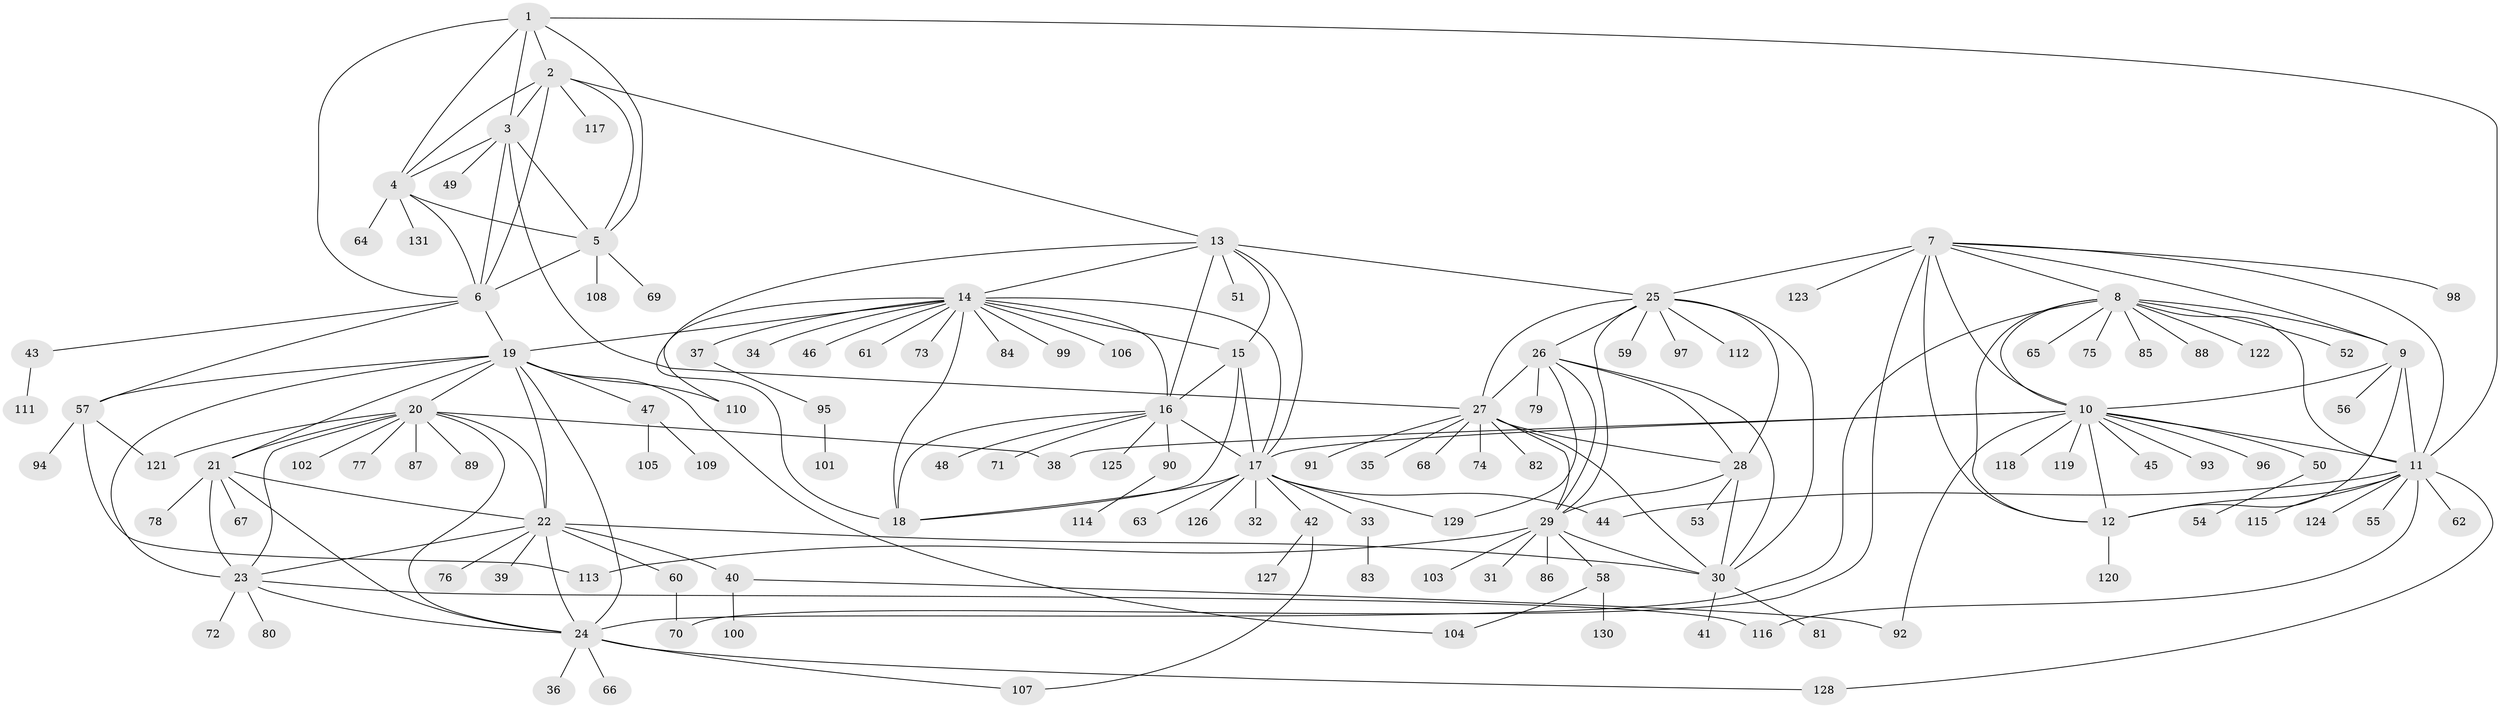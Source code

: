 // Generated by graph-tools (version 1.1) at 2025/26/03/09/25 03:26:43]
// undirected, 131 vertices, 199 edges
graph export_dot {
graph [start="1"]
  node [color=gray90,style=filled];
  1;
  2;
  3;
  4;
  5;
  6;
  7;
  8;
  9;
  10;
  11;
  12;
  13;
  14;
  15;
  16;
  17;
  18;
  19;
  20;
  21;
  22;
  23;
  24;
  25;
  26;
  27;
  28;
  29;
  30;
  31;
  32;
  33;
  34;
  35;
  36;
  37;
  38;
  39;
  40;
  41;
  42;
  43;
  44;
  45;
  46;
  47;
  48;
  49;
  50;
  51;
  52;
  53;
  54;
  55;
  56;
  57;
  58;
  59;
  60;
  61;
  62;
  63;
  64;
  65;
  66;
  67;
  68;
  69;
  70;
  71;
  72;
  73;
  74;
  75;
  76;
  77;
  78;
  79;
  80;
  81;
  82;
  83;
  84;
  85;
  86;
  87;
  88;
  89;
  90;
  91;
  92;
  93;
  94;
  95;
  96;
  97;
  98;
  99;
  100;
  101;
  102;
  103;
  104;
  105;
  106;
  107;
  108;
  109;
  110;
  111;
  112;
  113;
  114;
  115;
  116;
  117;
  118;
  119;
  120;
  121;
  122;
  123;
  124;
  125;
  126;
  127;
  128;
  129;
  130;
  131;
  1 -- 2;
  1 -- 3;
  1 -- 4;
  1 -- 5;
  1 -- 6;
  1 -- 11;
  2 -- 3;
  2 -- 4;
  2 -- 5;
  2 -- 6;
  2 -- 13;
  2 -- 117;
  3 -- 4;
  3 -- 5;
  3 -- 6;
  3 -- 27;
  3 -- 49;
  4 -- 5;
  4 -- 6;
  4 -- 64;
  4 -- 131;
  5 -- 6;
  5 -- 69;
  5 -- 108;
  6 -- 19;
  6 -- 43;
  6 -- 57;
  7 -- 8;
  7 -- 9;
  7 -- 10;
  7 -- 11;
  7 -- 12;
  7 -- 25;
  7 -- 70;
  7 -- 98;
  7 -- 123;
  8 -- 9;
  8 -- 10;
  8 -- 11;
  8 -- 12;
  8 -- 24;
  8 -- 52;
  8 -- 65;
  8 -- 75;
  8 -- 85;
  8 -- 88;
  8 -- 122;
  9 -- 10;
  9 -- 11;
  9 -- 12;
  9 -- 56;
  10 -- 11;
  10 -- 12;
  10 -- 17;
  10 -- 38;
  10 -- 45;
  10 -- 50;
  10 -- 92;
  10 -- 93;
  10 -- 96;
  10 -- 118;
  10 -- 119;
  11 -- 12;
  11 -- 44;
  11 -- 55;
  11 -- 62;
  11 -- 115;
  11 -- 116;
  11 -- 124;
  11 -- 128;
  12 -- 120;
  13 -- 14;
  13 -- 15;
  13 -- 16;
  13 -- 17;
  13 -- 18;
  13 -- 25;
  13 -- 51;
  14 -- 15;
  14 -- 16;
  14 -- 17;
  14 -- 18;
  14 -- 19;
  14 -- 34;
  14 -- 37;
  14 -- 46;
  14 -- 61;
  14 -- 73;
  14 -- 84;
  14 -- 99;
  14 -- 106;
  14 -- 110;
  15 -- 16;
  15 -- 17;
  15 -- 18;
  16 -- 17;
  16 -- 18;
  16 -- 48;
  16 -- 71;
  16 -- 90;
  16 -- 125;
  17 -- 18;
  17 -- 32;
  17 -- 33;
  17 -- 42;
  17 -- 44;
  17 -- 63;
  17 -- 126;
  17 -- 129;
  19 -- 20;
  19 -- 21;
  19 -- 22;
  19 -- 23;
  19 -- 24;
  19 -- 47;
  19 -- 57;
  19 -- 104;
  19 -- 110;
  20 -- 21;
  20 -- 22;
  20 -- 23;
  20 -- 24;
  20 -- 38;
  20 -- 77;
  20 -- 87;
  20 -- 89;
  20 -- 102;
  20 -- 121;
  21 -- 22;
  21 -- 23;
  21 -- 24;
  21 -- 67;
  21 -- 78;
  22 -- 23;
  22 -- 24;
  22 -- 30;
  22 -- 39;
  22 -- 40;
  22 -- 60;
  22 -- 76;
  23 -- 24;
  23 -- 72;
  23 -- 80;
  23 -- 116;
  24 -- 36;
  24 -- 66;
  24 -- 107;
  24 -- 128;
  25 -- 26;
  25 -- 27;
  25 -- 28;
  25 -- 29;
  25 -- 30;
  25 -- 59;
  25 -- 97;
  25 -- 112;
  26 -- 27;
  26 -- 28;
  26 -- 29;
  26 -- 30;
  26 -- 79;
  26 -- 129;
  27 -- 28;
  27 -- 29;
  27 -- 30;
  27 -- 35;
  27 -- 68;
  27 -- 74;
  27 -- 82;
  27 -- 91;
  28 -- 29;
  28 -- 30;
  28 -- 53;
  29 -- 30;
  29 -- 31;
  29 -- 58;
  29 -- 86;
  29 -- 103;
  29 -- 113;
  30 -- 41;
  30 -- 81;
  33 -- 83;
  37 -- 95;
  40 -- 92;
  40 -- 100;
  42 -- 107;
  42 -- 127;
  43 -- 111;
  47 -- 105;
  47 -- 109;
  50 -- 54;
  57 -- 94;
  57 -- 113;
  57 -- 121;
  58 -- 104;
  58 -- 130;
  60 -- 70;
  90 -- 114;
  95 -- 101;
}
